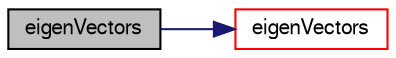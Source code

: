 digraph "eigenVectors"
{
  bgcolor="transparent";
  edge [fontname="FreeSans",fontsize="10",labelfontname="FreeSans",labelfontsize="10"];
  node [fontname="FreeSans",fontsize="10",shape=record];
  rankdir="LR";
  Node127862 [label="eigenVectors",height=0.2,width=0.4,color="black", fillcolor="grey75", style="filled", fontcolor="black"];
  Node127862 -> Node127863 [color="midnightblue",fontsize="10",style="solid",fontname="FreeSans"];
  Node127863 [label="eigenVectors",height=0.2,width=0.4,color="red",URL="$a21124.html#a223791e67f3e31579abc7865cbdbc3d0"];
}
